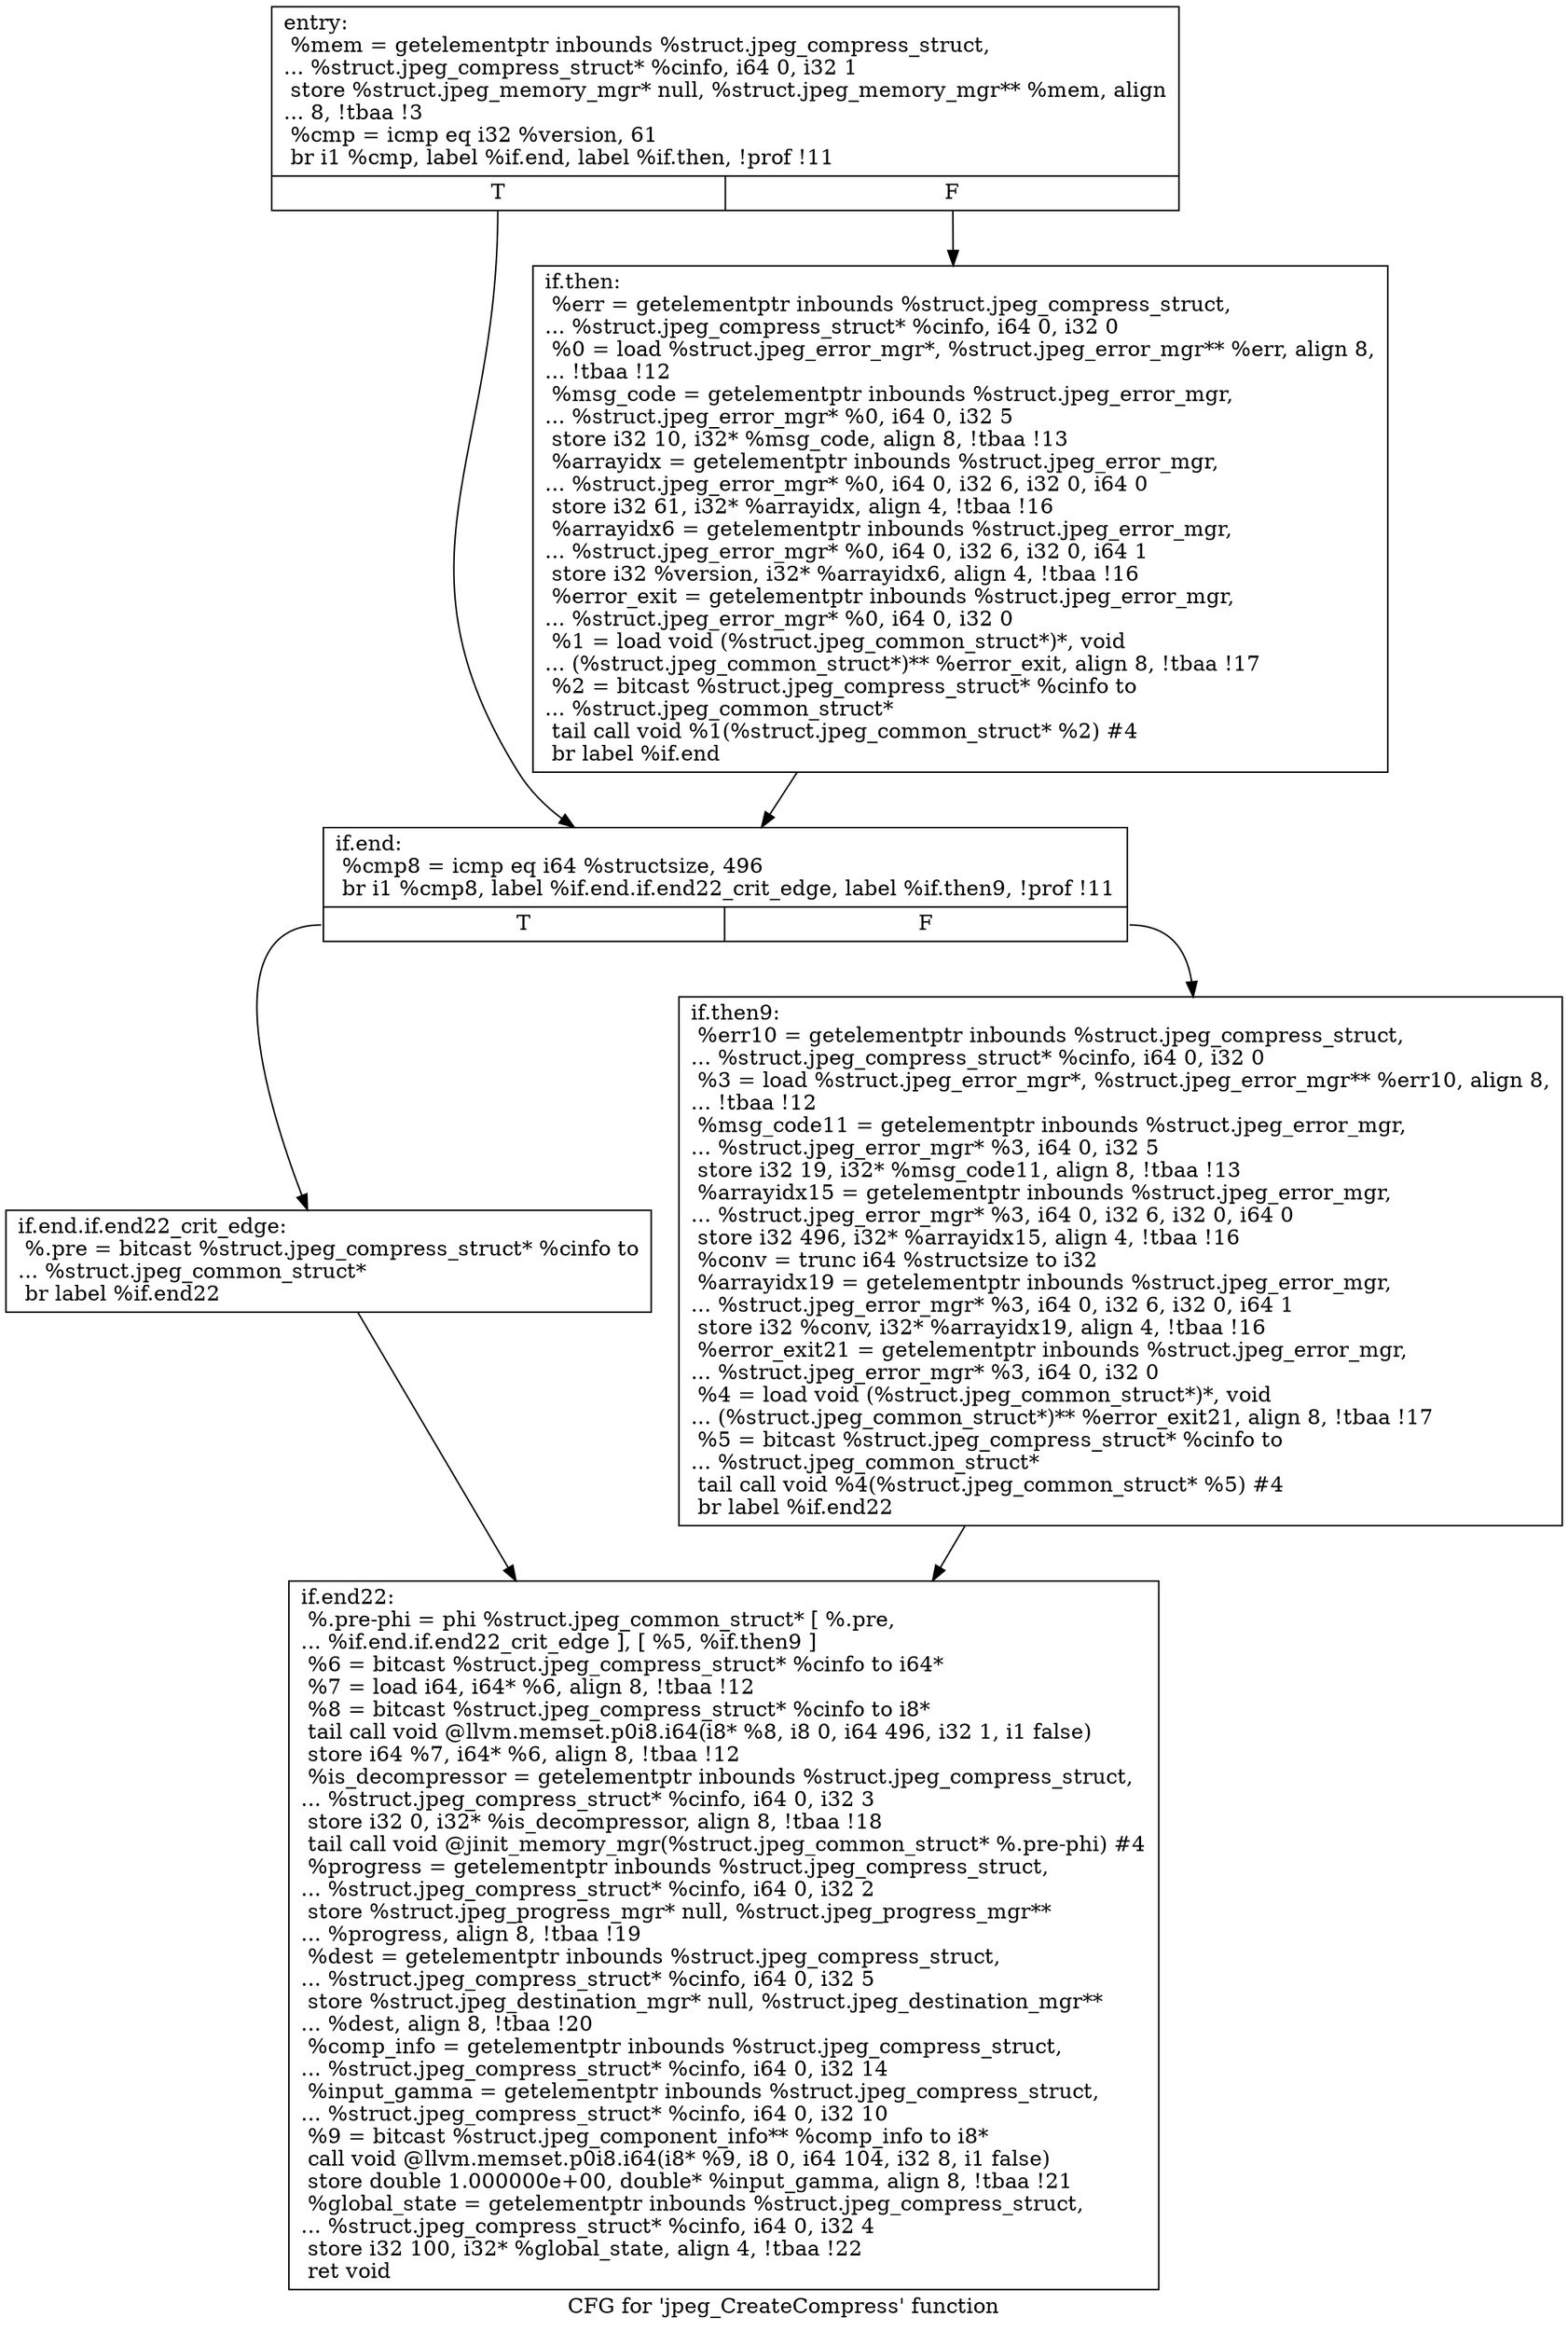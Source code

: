 digraph "CFG for 'jpeg_CreateCompress' function" {
	label="CFG for 'jpeg_CreateCompress' function";

	Node0x6727630 [shape=record,label="{entry:\l  %mem = getelementptr inbounds %struct.jpeg_compress_struct,\l... %struct.jpeg_compress_struct* %cinfo, i64 0, i32 1\l  store %struct.jpeg_memory_mgr* null, %struct.jpeg_memory_mgr** %mem, align\l... 8, !tbaa !3\l  %cmp = icmp eq i32 %version, 61\l  br i1 %cmp, label %if.end, label %if.then, !prof !11\l|{<s0>T|<s1>F}}"];
	Node0x6727630:s0 -> Node0x6729490;
	Node0x6727630:s1 -> Node0x6729560;
	Node0x6729560 [shape=record,label="{if.then:                                          \l  %err = getelementptr inbounds %struct.jpeg_compress_struct,\l... %struct.jpeg_compress_struct* %cinfo, i64 0, i32 0\l  %0 = load %struct.jpeg_error_mgr*, %struct.jpeg_error_mgr** %err, align 8,\l... !tbaa !12\l  %msg_code = getelementptr inbounds %struct.jpeg_error_mgr,\l... %struct.jpeg_error_mgr* %0, i64 0, i32 5\l  store i32 10, i32* %msg_code, align 8, !tbaa !13\l  %arrayidx = getelementptr inbounds %struct.jpeg_error_mgr,\l... %struct.jpeg_error_mgr* %0, i64 0, i32 6, i32 0, i64 0\l  store i32 61, i32* %arrayidx, align 4, !tbaa !16\l  %arrayidx6 = getelementptr inbounds %struct.jpeg_error_mgr,\l... %struct.jpeg_error_mgr* %0, i64 0, i32 6, i32 0, i64 1\l  store i32 %version, i32* %arrayidx6, align 4, !tbaa !16\l  %error_exit = getelementptr inbounds %struct.jpeg_error_mgr,\l... %struct.jpeg_error_mgr* %0, i64 0, i32 0\l  %1 = load void (%struct.jpeg_common_struct*)*, void\l... (%struct.jpeg_common_struct*)** %error_exit, align 8, !tbaa !17\l  %2 = bitcast %struct.jpeg_compress_struct* %cinfo to\l... %struct.jpeg_common_struct*\l  tail call void %1(%struct.jpeg_common_struct* %2) #4\l  br label %if.end\l}"];
	Node0x6729560 -> Node0x6729490;
	Node0x6729490 [shape=record,label="{if.end:                                           \l  %cmp8 = icmp eq i64 %structsize, 496\l  br i1 %cmp8, label %if.end.if.end22_crit_edge, label %if.then9, !prof !11\l|{<s0>T|<s1>F}}"];
	Node0x6729490:s0 -> Node0x672ae00;
	Node0x6729490:s1 -> Node0x672aec0;
	Node0x672ae00 [shape=record,label="{if.end.if.end22_crit_edge:                        \l  %.pre = bitcast %struct.jpeg_compress_struct* %cinfo to\l... %struct.jpeg_common_struct*\l  br label %if.end22\l}"];
	Node0x672ae00 -> Node0x672b660;
	Node0x672aec0 [shape=record,label="{if.then9:                                         \l  %err10 = getelementptr inbounds %struct.jpeg_compress_struct,\l... %struct.jpeg_compress_struct* %cinfo, i64 0, i32 0\l  %3 = load %struct.jpeg_error_mgr*, %struct.jpeg_error_mgr** %err10, align 8,\l... !tbaa !12\l  %msg_code11 = getelementptr inbounds %struct.jpeg_error_mgr,\l... %struct.jpeg_error_mgr* %3, i64 0, i32 5\l  store i32 19, i32* %msg_code11, align 8, !tbaa !13\l  %arrayidx15 = getelementptr inbounds %struct.jpeg_error_mgr,\l... %struct.jpeg_error_mgr* %3, i64 0, i32 6, i32 0, i64 0\l  store i32 496, i32* %arrayidx15, align 4, !tbaa !16\l  %conv = trunc i64 %structsize to i32\l  %arrayidx19 = getelementptr inbounds %struct.jpeg_error_mgr,\l... %struct.jpeg_error_mgr* %3, i64 0, i32 6, i32 0, i64 1\l  store i32 %conv, i32* %arrayidx19, align 4, !tbaa !16\l  %error_exit21 = getelementptr inbounds %struct.jpeg_error_mgr,\l... %struct.jpeg_error_mgr* %3, i64 0, i32 0\l  %4 = load void (%struct.jpeg_common_struct*)*, void\l... (%struct.jpeg_common_struct*)** %error_exit21, align 8, !tbaa !17\l  %5 = bitcast %struct.jpeg_compress_struct* %cinfo to\l... %struct.jpeg_common_struct*\l  tail call void %4(%struct.jpeg_common_struct* %5) #4\l  br label %if.end22\l}"];
	Node0x672aec0 -> Node0x672b660;
	Node0x672b660 [shape=record,label="{if.end22:                                         \l  %.pre-phi = phi %struct.jpeg_common_struct* [ %.pre,\l... %if.end.if.end22_crit_edge ], [ %5, %if.then9 ]\l  %6 = bitcast %struct.jpeg_compress_struct* %cinfo to i64*\l  %7 = load i64, i64* %6, align 8, !tbaa !12\l  %8 = bitcast %struct.jpeg_compress_struct* %cinfo to i8*\l  tail call void @llvm.memset.p0i8.i64(i8* %8, i8 0, i64 496, i32 1, i1 false)\l  store i64 %7, i64* %6, align 8, !tbaa !12\l  %is_decompressor = getelementptr inbounds %struct.jpeg_compress_struct,\l... %struct.jpeg_compress_struct* %cinfo, i64 0, i32 3\l  store i32 0, i32* %is_decompressor, align 8, !tbaa !18\l  tail call void @jinit_memory_mgr(%struct.jpeg_common_struct* %.pre-phi) #4\l  %progress = getelementptr inbounds %struct.jpeg_compress_struct,\l... %struct.jpeg_compress_struct* %cinfo, i64 0, i32 2\l  store %struct.jpeg_progress_mgr* null, %struct.jpeg_progress_mgr**\l... %progress, align 8, !tbaa !19\l  %dest = getelementptr inbounds %struct.jpeg_compress_struct,\l... %struct.jpeg_compress_struct* %cinfo, i64 0, i32 5\l  store %struct.jpeg_destination_mgr* null, %struct.jpeg_destination_mgr**\l... %dest, align 8, !tbaa !20\l  %comp_info = getelementptr inbounds %struct.jpeg_compress_struct,\l... %struct.jpeg_compress_struct* %cinfo, i64 0, i32 14\l  %input_gamma = getelementptr inbounds %struct.jpeg_compress_struct,\l... %struct.jpeg_compress_struct* %cinfo, i64 0, i32 10\l  %9 = bitcast %struct.jpeg_component_info** %comp_info to i8*\l  call void @llvm.memset.p0i8.i64(i8* %9, i8 0, i64 104, i32 8, i1 false)\l  store double 1.000000e+00, double* %input_gamma, align 8, !tbaa !21\l  %global_state = getelementptr inbounds %struct.jpeg_compress_struct,\l... %struct.jpeg_compress_struct* %cinfo, i64 0, i32 4\l  store i32 100, i32* %global_state, align 4, !tbaa !22\l  ret void\l}"];
}
